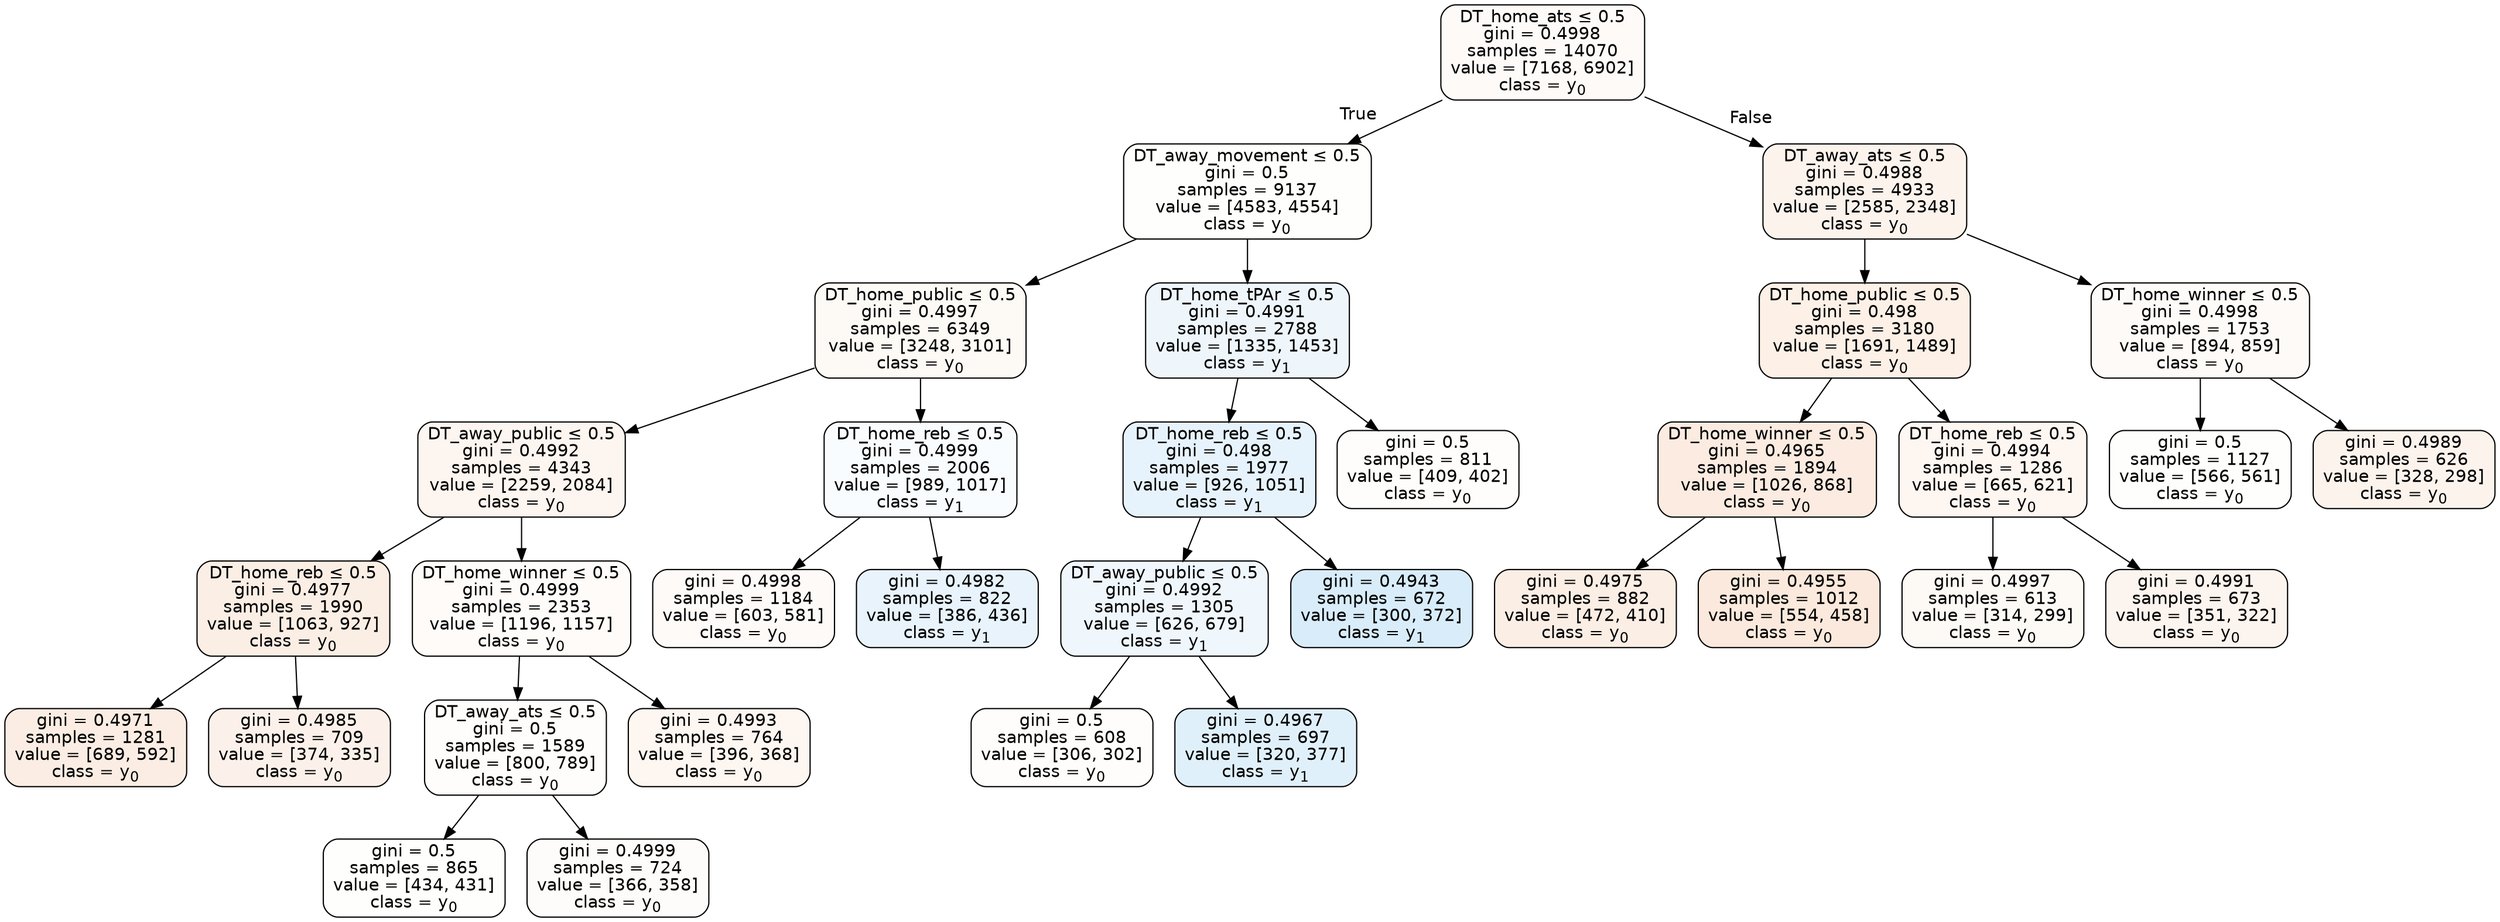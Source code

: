 digraph Tree {
node [shape=box, style="filled, rounded", color="black", fontname=helvetica] ;
edge [fontname=helvetica] ;
0 [label=<DT_home_ats &le; 0.5<br/>gini = 0.4998<br/>samples = 14070<br/>value = [7168, 6902]<br/>class = y<SUB>0</SUB>>, fillcolor="#e5813909"] ;
1 [label=<DT_away_movement &le; 0.5<br/>gini = 0.5<br/>samples = 9137<br/>value = [4583, 4554]<br/>class = y<SUB>0</SUB>>, fillcolor="#e5813902"] ;
0 -> 1 [labeldistance=2.5, labelangle=45, headlabel="True"] ;
2 [label=<DT_home_public &le; 0.5<br/>gini = 0.4997<br/>samples = 6349<br/>value = [3248, 3101]<br/>class = y<SUB>0</SUB>>, fillcolor="#e581390c"] ;
1 -> 2 ;
3 [label=<DT_away_public &le; 0.5<br/>gini = 0.4992<br/>samples = 4343<br/>value = [2259, 2084]<br/>class = y<SUB>0</SUB>>, fillcolor="#e5813914"] ;
2 -> 3 ;
4 [label=<DT_home_reb &le; 0.5<br/>gini = 0.4977<br/>samples = 1990<br/>value = [1063, 927]<br/>class = y<SUB>0</SUB>>, fillcolor="#e5813921"] ;
3 -> 4 ;
5 [label=<gini = 0.4971<br/>samples = 1281<br/>value = [689, 592]<br/>class = y<SUB>0</SUB>>, fillcolor="#e5813924"] ;
4 -> 5 ;
6 [label=<gini = 0.4985<br/>samples = 709<br/>value = [374, 335]<br/>class = y<SUB>0</SUB>>, fillcolor="#e581391b"] ;
4 -> 6 ;
7 [label=<DT_home_winner &le; 0.5<br/>gini = 0.4999<br/>samples = 2353<br/>value = [1196, 1157]<br/>class = y<SUB>0</SUB>>, fillcolor="#e5813908"] ;
3 -> 7 ;
8 [label=<DT_away_ats &le; 0.5<br/>gini = 0.5<br/>samples = 1589<br/>value = [800, 789]<br/>class = y<SUB>0</SUB>>, fillcolor="#e5813904"] ;
7 -> 8 ;
9 [label=<gini = 0.5<br/>samples = 865<br/>value = [434, 431]<br/>class = y<SUB>0</SUB>>, fillcolor="#e5813902"] ;
8 -> 9 ;
10 [label=<gini = 0.4999<br/>samples = 724<br/>value = [366, 358]<br/>class = y<SUB>0</SUB>>, fillcolor="#e5813906"] ;
8 -> 10 ;
11 [label=<gini = 0.4993<br/>samples = 764<br/>value = [396, 368]<br/>class = y<SUB>0</SUB>>, fillcolor="#e5813912"] ;
7 -> 11 ;
12 [label=<DT_home_reb &le; 0.5<br/>gini = 0.4999<br/>samples = 2006<br/>value = [989, 1017]<br/>class = y<SUB>1</SUB>>, fillcolor="#399de507"] ;
2 -> 12 ;
13 [label=<gini = 0.4998<br/>samples = 1184<br/>value = [603, 581]<br/>class = y<SUB>0</SUB>>, fillcolor="#e5813909"] ;
12 -> 13 ;
14 [label=<gini = 0.4982<br/>samples = 822<br/>value = [386, 436]<br/>class = y<SUB>1</SUB>>, fillcolor="#399de51d"] ;
12 -> 14 ;
15 [label=<DT_home_tPAr &le; 0.5<br/>gini = 0.4991<br/>samples = 2788<br/>value = [1335, 1453]<br/>class = y<SUB>1</SUB>>, fillcolor="#399de515"] ;
1 -> 15 ;
16 [label=<DT_home_reb &le; 0.5<br/>gini = 0.498<br/>samples = 1977<br/>value = [926, 1051]<br/>class = y<SUB>1</SUB>>, fillcolor="#399de51e"] ;
15 -> 16 ;
17 [label=<DT_away_public &le; 0.5<br/>gini = 0.4992<br/>samples = 1305<br/>value = [626, 679]<br/>class = y<SUB>1</SUB>>, fillcolor="#399de514"] ;
16 -> 17 ;
18 [label=<gini = 0.5<br/>samples = 608<br/>value = [306, 302]<br/>class = y<SUB>0</SUB>>, fillcolor="#e5813903"] ;
17 -> 18 ;
19 [label=<gini = 0.4967<br/>samples = 697<br/>value = [320, 377]<br/>class = y<SUB>1</SUB>>, fillcolor="#399de527"] ;
17 -> 19 ;
20 [label=<gini = 0.4943<br/>samples = 672<br/>value = [300, 372]<br/>class = y<SUB>1</SUB>>, fillcolor="#399de531"] ;
16 -> 20 ;
21 [label=<gini = 0.5<br/>samples = 811<br/>value = [409, 402]<br/>class = y<SUB>0</SUB>>, fillcolor="#e5813904"] ;
15 -> 21 ;
22 [label=<DT_away_ats &le; 0.5<br/>gini = 0.4988<br/>samples = 4933<br/>value = [2585, 2348]<br/>class = y<SUB>0</SUB>>, fillcolor="#e5813917"] ;
0 -> 22 [labeldistance=2.5, labelangle=-45, headlabel="False"] ;
23 [label=<DT_home_public &le; 0.5<br/>gini = 0.498<br/>samples = 3180<br/>value = [1691, 1489]<br/>class = y<SUB>0</SUB>>, fillcolor="#e581391e"] ;
22 -> 23 ;
24 [label=<DT_home_winner &le; 0.5<br/>gini = 0.4965<br/>samples = 1894<br/>value = [1026, 868]<br/>class = y<SUB>0</SUB>>, fillcolor="#e5813927"] ;
23 -> 24 ;
25 [label=<gini = 0.4975<br/>samples = 882<br/>value = [472, 410]<br/>class = y<SUB>0</SUB>>, fillcolor="#e5813921"] ;
24 -> 25 ;
26 [label=<gini = 0.4955<br/>samples = 1012<br/>value = [554, 458]<br/>class = y<SUB>0</SUB>>, fillcolor="#e581392c"] ;
24 -> 26 ;
27 [label=<DT_home_reb &le; 0.5<br/>gini = 0.4994<br/>samples = 1286<br/>value = [665, 621]<br/>class = y<SUB>0</SUB>>, fillcolor="#e5813911"] ;
23 -> 27 ;
28 [label=<gini = 0.4997<br/>samples = 613<br/>value = [314, 299]<br/>class = y<SUB>0</SUB>>, fillcolor="#e581390c"] ;
27 -> 28 ;
29 [label=<gini = 0.4991<br/>samples = 673<br/>value = [351, 322]<br/>class = y<SUB>0</SUB>>, fillcolor="#e5813915"] ;
27 -> 29 ;
30 [label=<DT_home_winner &le; 0.5<br/>gini = 0.4998<br/>samples = 1753<br/>value = [894, 859]<br/>class = y<SUB>0</SUB>>, fillcolor="#e581390a"] ;
22 -> 30 ;
31 [label=<gini = 0.5<br/>samples = 1127<br/>value = [566, 561]<br/>class = y<SUB>0</SUB>>, fillcolor="#e5813902"] ;
30 -> 31 ;
32 [label=<gini = 0.4989<br/>samples = 626<br/>value = [328, 298]<br/>class = y<SUB>0</SUB>>, fillcolor="#e5813917"] ;
30 -> 32 ;
}